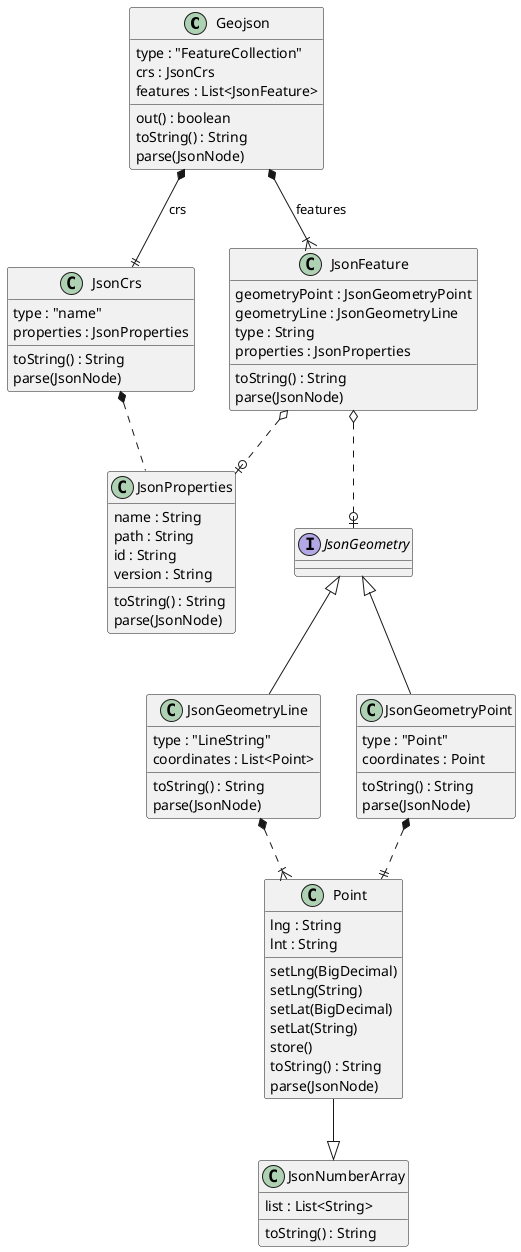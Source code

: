@startuml

class Geojson {
	type : "FeatureCollection"
	crs : JsonCrs
	features : List<JsonFeature>
	out() : boolean
	toString() : String
	parse(JsonNode)
}
Geojson *--|| JsonCrs : crs
Geojson *--|{ JsonFeature : features

class JsonCrs {
	type : "name"
	properties : JsonProperties
	toString() : String
	parse(JsonNode)
}

class JsonProperties {
	name : String
	path : String
	id : String
	version : String
	toString() : String
	parse(JsonNode)
}
JsonCrs *.. JsonProperties

class JsonFeature {
	geometryPoint : JsonGeometryPoint
	geometryLine : JsonGeometryLine
	type : String
	properties : JsonProperties
	toString() : String
	parse(JsonNode)
}
JsonFeature o..o| JsonProperties
JsonFeature o..o| JsonGeometry

interface JsonGeometry {
}
JsonGeometry <|-- JsonGeometryLine
JsonGeometry <|-- JsonGeometryPoint

class JsonGeometryLine {
	type : "LineString"
	coordinates : List<Point>
	toString() : String
	parse(JsonNode)
}
JsonGeometryLine *..|{ Point

class JsonGeometryPoint {
	type : "Point"
	coordinates : Point
	toString() : String
	parse(JsonNode)
}
JsonGeometryPoint *..|| Point

class Point {
	lng : String
	lnt : String
	setLng(BigDecimal)
	setLng(String)
	setLat(BigDecimal)
	setLat(String)
	store()
	toString() : String
	parse(JsonNode)
}
Point --|> JsonNumberArray

class JsonNumberArray {
	list : List<String>
	toString() : String
}

@enduml